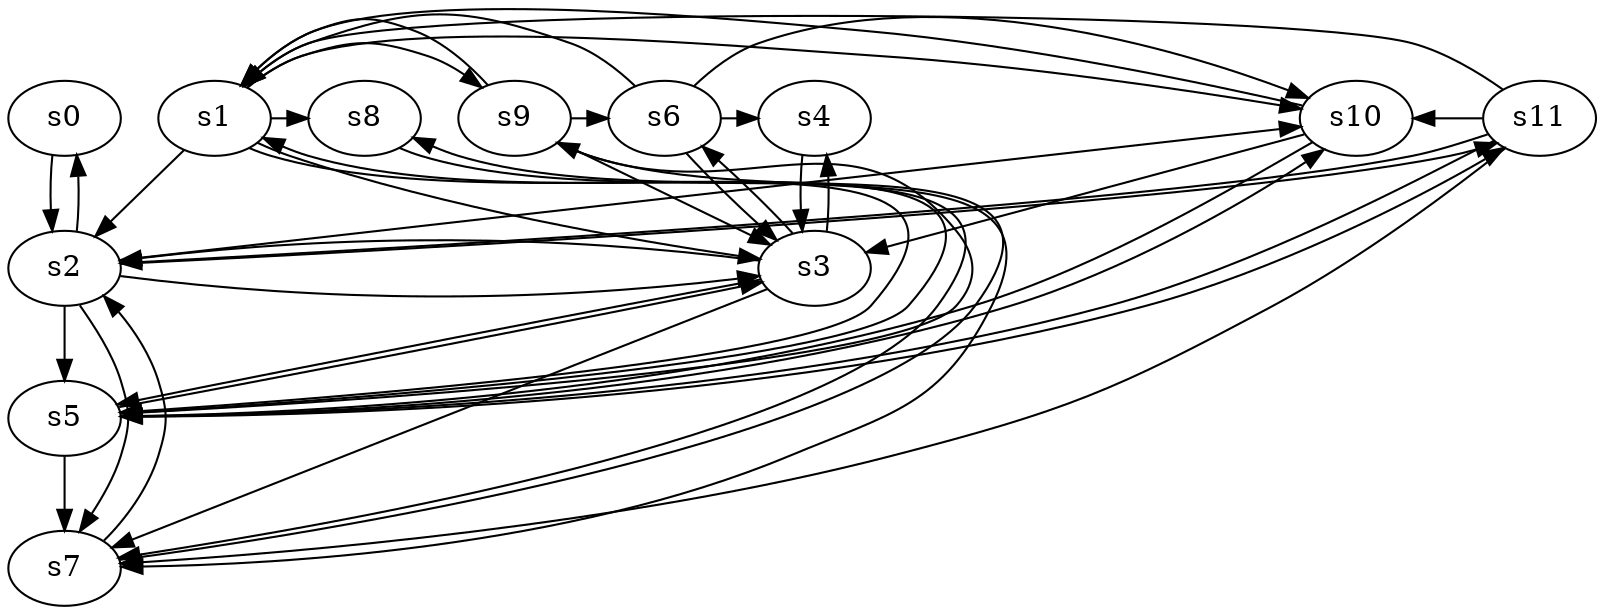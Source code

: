 digraph game_0869_complex_12 {
    s0 [name="s0", player=0, target=1];
    s1 [name="s1", player=1];
    s2 [name="s2", player=1];
    s3 [name="s3", player=1, target=1];
    s4 [name="s4", player=0, target=1];
    s5 [name="s5", player=0];
    s6 [name="s6", player=1];
    s7 [name="s7", player=1, target=1];
    s8 [name="s8", player=1];
    s9 [name="s9", player=1];
    s10 [name="s10", player=0];
    s11 [name="s11", player=1];

    s0 -> s2;
    s1 -> s2 [constraint="time % 5 == 3"];
    s1 -> s3 [constraint="time % 3 == 0"];
    s1 -> s5 [constraint="time % 6 == 2"];
    s1 -> s8 [constraint="time % 3 == 1"];
    s1 -> s9 [constraint="time == 3 || time == 8 || time == 22"];
    s1 -> s10 [constraint="time % 7 == 2"];
    s2 -> s0 [constraint="time == 4 || time == 5 || time == 12 || time == 16 || time == 22"];
    s2 -> s3 [constraint="time == 2 || time == 4 || time == 11 || time == 19"];
    s2 -> s5;
    s2 -> s7 [constraint="time % 2 == 1 || time % 2 == 0"];
    s2 -> s10 [constraint="!(time % 3 == 2)"];
    s2 -> s11 [constraint="time == 4 || time == 6 || time == 7 || time == 17"];
    s3 -> s2 [constraint="time % 4 == 3"];
    s3 -> s4 [constraint="time % 2 == 1"];
    s3 -> s5 [constraint="!(time % 6 == 5)"];
    s3 -> s6 [constraint="time % 2 == 0 || time % 5 == 1"];
    s3 -> s7 [constraint="time == 0 || time == 4"];
    s4 -> s3;
    s5 -> s1 [constraint="time % 2 == 1"];
    s5 -> s3 [constraint="!(time % 5 == 3)"];
    s5 -> s7;
    s5 -> s9 [constraint="time % 3 == 2"];
    s5 -> s10 [constraint="time == 1 || time == 8"];
    s5 -> s11 [constraint="time % 2 == 0 && time % 5 == 4"];
    s6 -> s1 [constraint="time % 4 == 2 && time % 5 == 4"];
    s6 -> s3 [constraint="!(time % 3 == 0)"];
    s6 -> s4 [constraint="time == 2 || time == 10 || time == 11 || time == 19"];
    s6 -> s10 [constraint="time % 2 == 0 && time % 3 == 2"];
    s7 -> s2 [constraint="time % 2 == 1 || time % 5 == 1"];
    s7 -> s8 [constraint="time % 5 == 2 || time % 3 == 2"];
    s8 -> s7 [constraint="time % 2 == 0 || time % 4 == 3"];
    s9 -> s1 [constraint="time % 2 == 0"];
    s9 -> s3 [constraint="time == 13"];
    s9 -> s6 [constraint="time % 3 == 0 && time % 4 == 2"];
    s9 -> s7 [constraint="time % 4 == 3 && time % 4 == 1"];
    s10 -> s1 [constraint="time == 0 || time == 5 || time == 8 || time == 11"];
    s10 -> s3 [constraint="time == 4 || time == 15 || time == 18 || time == 21"];
    s10 -> s5 [constraint="time == 11"];
    s11 -> s1 [constraint="!(time % 4 == 2)"];
    s11 -> s2 [constraint="time % 5 == 0"];
    s11 -> s5 [constraint="time % 3 == 1"];
    s11 -> s7 [constraint="time % 3 == 1 && time % 3 == 0"];
    s11 -> s10 [constraint="!(time % 5 == 2)"];
}
